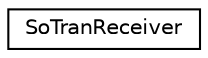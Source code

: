 digraph "Graphical Class Hierarchy"
{
 // LATEX_PDF_SIZE
  edge [fontname="Helvetica",fontsize="10",labelfontname="Helvetica",labelfontsize="10"];
  node [fontname="Helvetica",fontsize="10",shape=record];
  rankdir="LR";
  Node0 [label="SoTranReceiver",height=0.2,width=0.4,color="black", fillcolor="white", style="filled",URL="$classSoTranReceiver.html",tooltip=" "];
}
